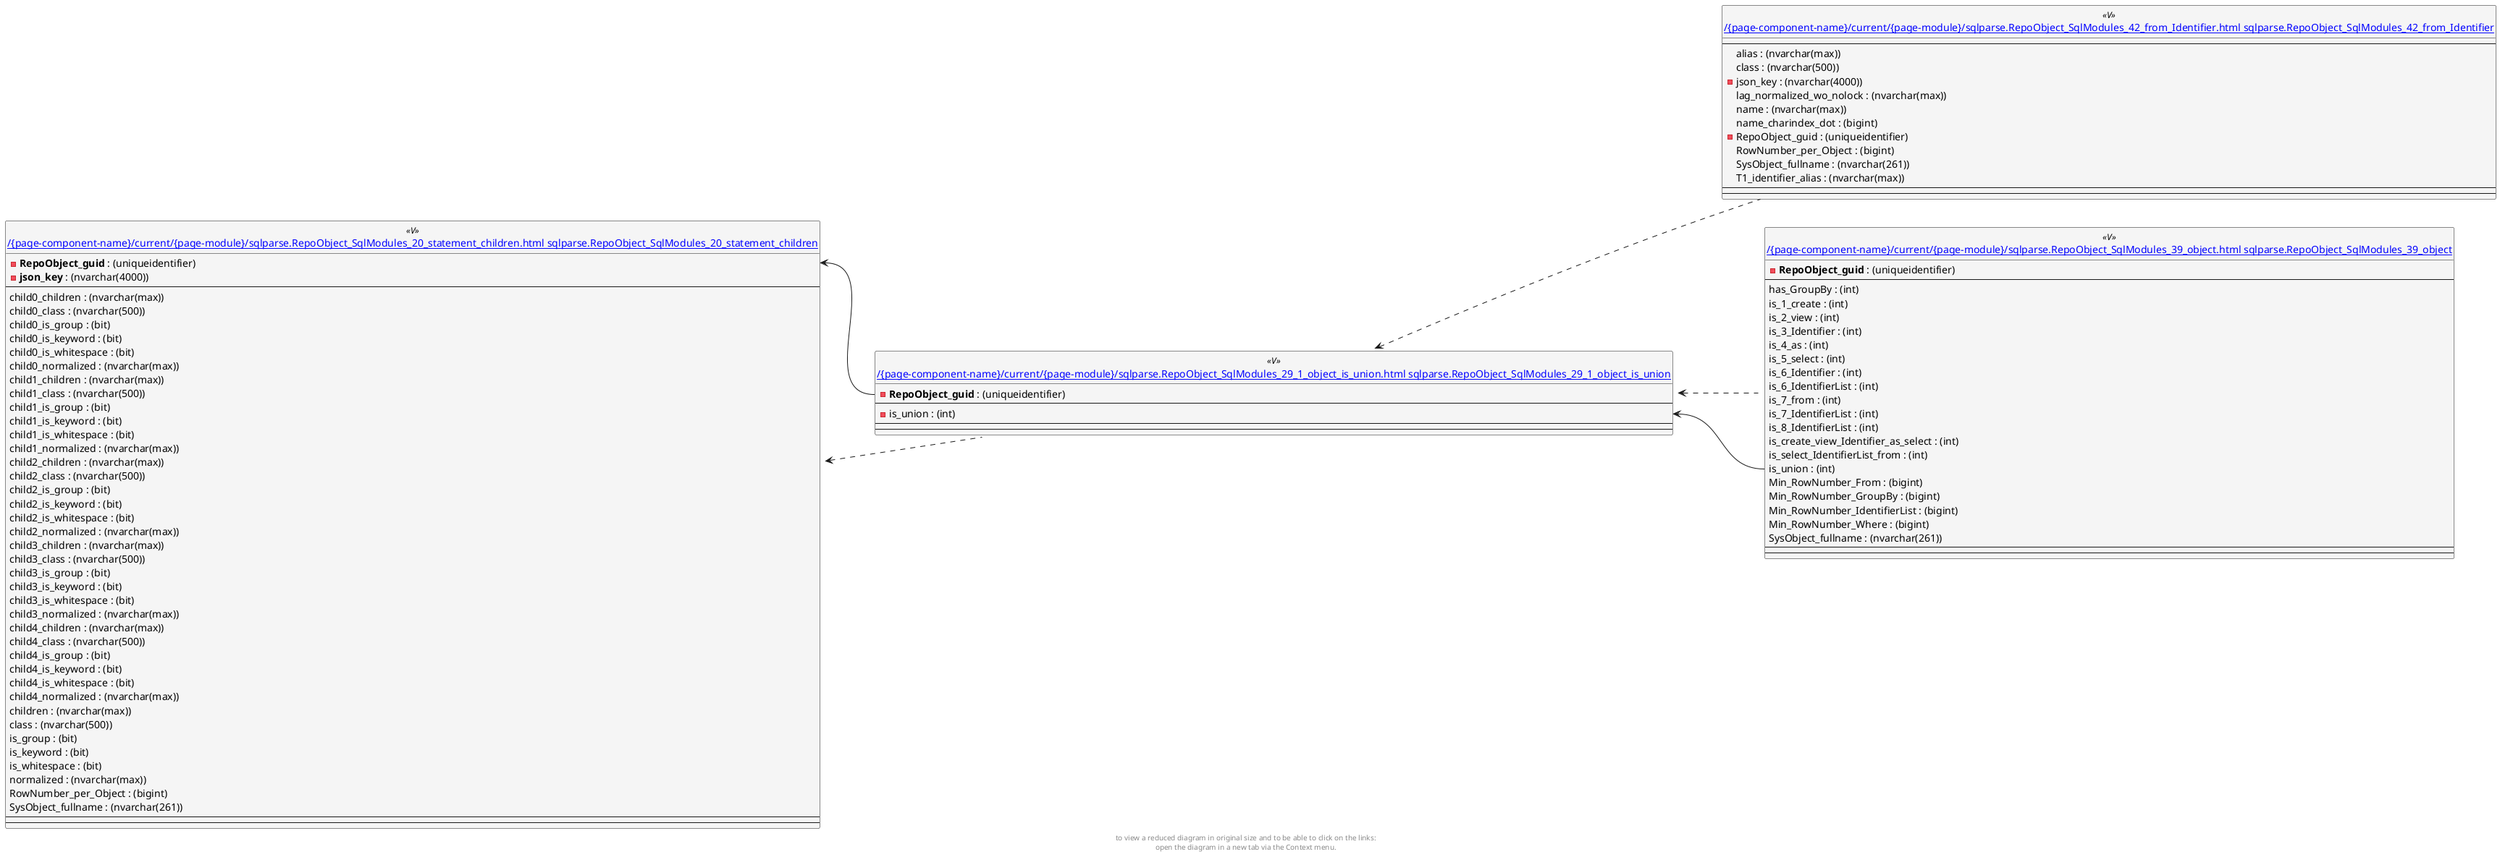@startuml
left to right direction
'top to bottom direction
hide circle
'avoide "." issues:
set namespaceSeparator none


skinparam class {
  BackgroundColor White
  BackgroundColor<<FN>> Yellow
  BackgroundColor<<FS>> Yellow
  BackgroundColor<<FT>> LightGray
  BackgroundColor<<IF>> Yellow
  BackgroundColor<<IS>> Yellow
  BackgroundColor<<P>> Aqua
  BackgroundColor<<PC>> Aqua
  BackgroundColor<<SN>> Yellow
  BackgroundColor<<SO>> SlateBlue
  BackgroundColor<<TF>> LightGray
  BackgroundColor<<TR>> Tomato
  BackgroundColor<<U>> White
  BackgroundColor<<V>> WhiteSmoke
  BackgroundColor<<X>> Aqua
}


entity "[[{site-url}/{page-component-name}/current/{page-module}/sqlparse.RepoObject_SqlModules_20_statement_children.html sqlparse.RepoObject_SqlModules_20_statement_children]]" as sqlparse.RepoObject_SqlModules_20_statement_children << V >> {
  - **RepoObject_guid** : (uniqueidentifier)
  - **json_key** : (nvarchar(4000))
  --
  child0_children : (nvarchar(max))
  child0_class : (nvarchar(500))
  child0_is_group : (bit)
  child0_is_keyword : (bit)
  child0_is_whitespace : (bit)
  child0_normalized : (nvarchar(max))
  child1_children : (nvarchar(max))
  child1_class : (nvarchar(500))
  child1_is_group : (bit)
  child1_is_keyword : (bit)
  child1_is_whitespace : (bit)
  child1_normalized : (nvarchar(max))
  child2_children : (nvarchar(max))
  child2_class : (nvarchar(500))
  child2_is_group : (bit)
  child2_is_keyword : (bit)
  child2_is_whitespace : (bit)
  child2_normalized : (nvarchar(max))
  child3_children : (nvarchar(max))
  child3_class : (nvarchar(500))
  child3_is_group : (bit)
  child3_is_keyword : (bit)
  child3_is_whitespace : (bit)
  child3_normalized : (nvarchar(max))
  child4_children : (nvarchar(max))
  child4_class : (nvarchar(500))
  child4_is_group : (bit)
  child4_is_keyword : (bit)
  child4_is_whitespace : (bit)
  child4_normalized : (nvarchar(max))
  children : (nvarchar(max))
  class : (nvarchar(500))
  is_group : (bit)
  is_keyword : (bit)
  is_whitespace : (bit)
  normalized : (nvarchar(max))
  RowNumber_per_Object : (bigint)
  SysObject_fullname : (nvarchar(261))
  --
  --
}

entity "[[{site-url}/{page-component-name}/current/{page-module}/sqlparse.RepoObject_SqlModules_29_1_object_is_union.html sqlparse.RepoObject_SqlModules_29_1_object_is_union]]" as sqlparse.RepoObject_SqlModules_29_1_object_is_union << V >> {
  - **RepoObject_guid** : (uniqueidentifier)
  --
  - is_union : (int)
  --
  --
}

entity "[[{site-url}/{page-component-name}/current/{page-module}/sqlparse.RepoObject_SqlModules_39_object.html sqlparse.RepoObject_SqlModules_39_object]]" as sqlparse.RepoObject_SqlModules_39_object << V >> {
  - **RepoObject_guid** : (uniqueidentifier)
  --
  has_GroupBy : (int)
  is_1_create : (int)
  is_2_view : (int)
  is_3_Identifier : (int)
  is_4_as : (int)
  is_5_select : (int)
  is_6_Identifier : (int)
  is_6_IdentifierList : (int)
  is_7_from : (int)
  is_7_IdentifierList : (int)
  is_8_IdentifierList : (int)
  is_create_view_Identifier_as_select : (int)
  is_select_IdentifierList_from : (int)
  is_union : (int)
  Min_RowNumber_From : (bigint)
  Min_RowNumber_GroupBy : (bigint)
  Min_RowNumber_IdentifierList : (bigint)
  Min_RowNumber_Where : (bigint)
  SysObject_fullname : (nvarchar(261))
  --
  --
}

entity "[[{site-url}/{page-component-name}/current/{page-module}/sqlparse.RepoObject_SqlModules_42_from_Identifier.html sqlparse.RepoObject_SqlModules_42_from_Identifier]]" as sqlparse.RepoObject_SqlModules_42_from_Identifier << V >> {
  --
  alias : (nvarchar(max))
  class : (nvarchar(500))
  - json_key : (nvarchar(4000))
  lag_normalized_wo_nolock : (nvarchar(max))
  name : (nvarchar(max))
  name_charindex_dot : (bigint)
  - RepoObject_guid : (uniqueidentifier)
  RowNumber_per_Object : (bigint)
  SysObject_fullname : (nvarchar(261))
  T1_identifier_alias : (nvarchar(max))
  --
  --
}

sqlparse.RepoObject_SqlModules_20_statement_children <.. sqlparse.RepoObject_SqlModules_29_1_object_is_union
sqlparse.RepoObject_SqlModules_29_1_object_is_union <.. sqlparse.RepoObject_SqlModules_39_object
sqlparse.RepoObject_SqlModules_29_1_object_is_union <.. sqlparse.RepoObject_SqlModules_42_from_Identifier
sqlparse.RepoObject_SqlModules_20_statement_children::RepoObject_guid <-- sqlparse.RepoObject_SqlModules_29_1_object_is_union::RepoObject_guid
sqlparse.RepoObject_SqlModules_29_1_object_is_union::is_union <-- sqlparse.RepoObject_SqlModules_39_object::is_union
footer
to view a reduced diagram in original size and to be able to click on the links:
open the diagram in a new tab via the Context menu.
end footer

@enduml

